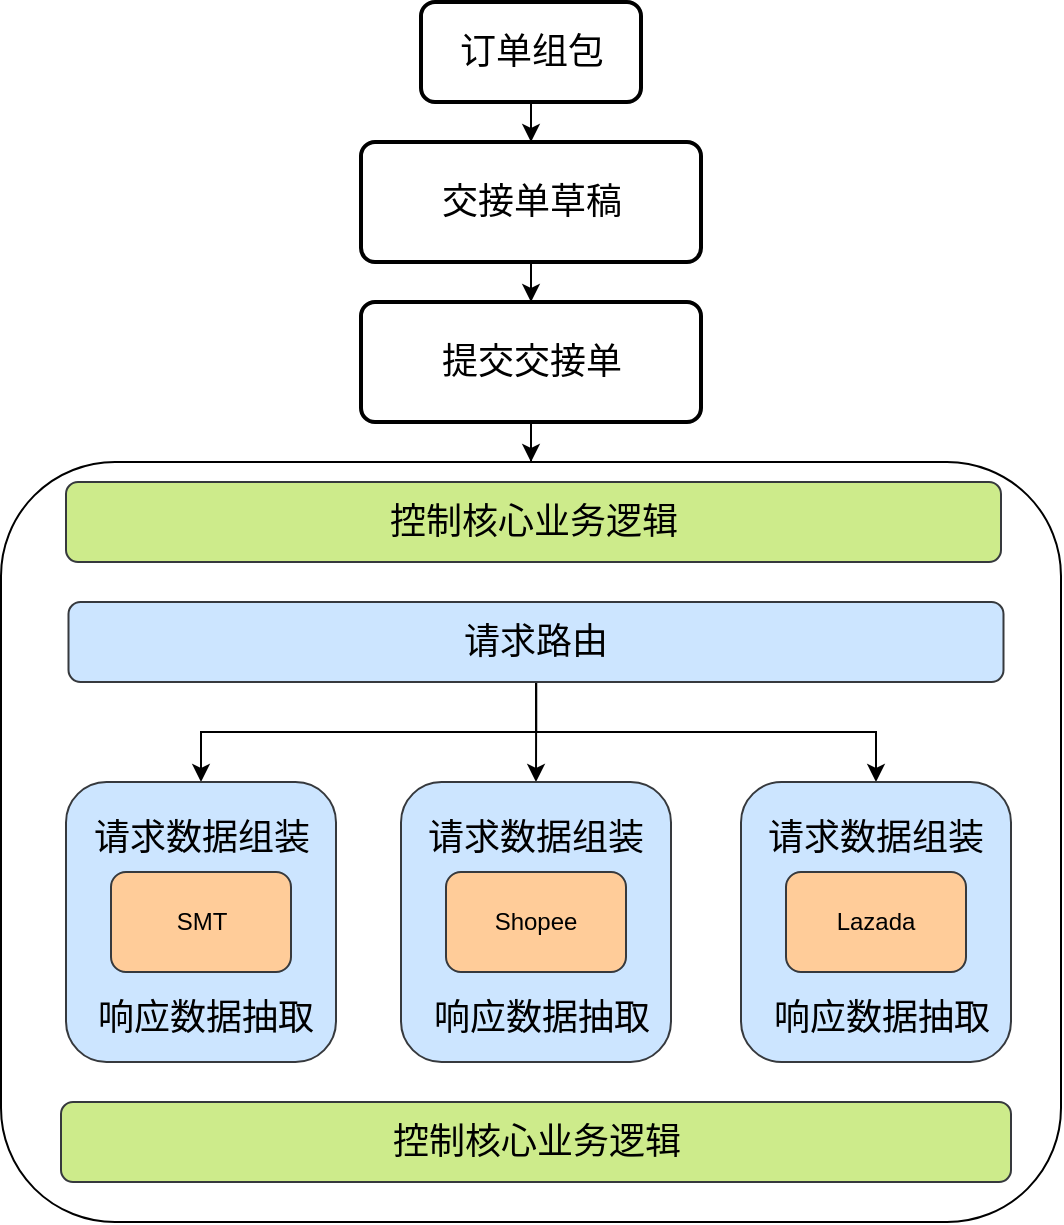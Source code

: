 <mxfile version="21.1.8" type="github">
  <diagram name="第 1 页" id="h4aul-ndlOBlijC8P2R9">
    <mxGraphModel dx="1434" dy="756" grid="1" gridSize="10" guides="1" tooltips="1" connect="1" arrows="1" fold="1" page="1" pageScale="1" pageWidth="827" pageHeight="1169" math="0" shadow="0">
      <root>
        <mxCell id="0" />
        <mxCell id="1" parent="0" />
        <mxCell id="ScTk0InKx_TZ2od-03tC-5" style="edgeStyle=orthogonalEdgeStyle;rounded=0;orthogonalLoop=1;jettySize=auto;html=1;" edge="1" parent="1" source="ScTk0InKx_TZ2od-03tC-2" target="ScTk0InKx_TZ2od-03tC-3">
          <mxGeometry relative="1" as="geometry" />
        </mxCell>
        <mxCell id="ScTk0InKx_TZ2od-03tC-2" value="&lt;font style=&quot;font-size: 18px;&quot;&gt;订单组包&lt;/font&gt;" style="rounded=1;whiteSpace=wrap;html=1;absoluteArcSize=1;arcSize=14;strokeWidth=2;" vertex="1" parent="1">
          <mxGeometry x="407.5" y="230" width="110" height="50" as="geometry" />
        </mxCell>
        <mxCell id="ScTk0InKx_TZ2od-03tC-6" style="edgeStyle=orthogonalEdgeStyle;rounded=0;orthogonalLoop=1;jettySize=auto;html=1;" edge="1" parent="1" source="ScTk0InKx_TZ2od-03tC-3" target="ScTk0InKx_TZ2od-03tC-4">
          <mxGeometry relative="1" as="geometry" />
        </mxCell>
        <mxCell id="ScTk0InKx_TZ2od-03tC-3" value="&lt;font style=&quot;font-size: 18px;&quot;&gt;交接单草稿&lt;/font&gt;" style="rounded=1;whiteSpace=wrap;html=1;absoluteArcSize=1;arcSize=14;strokeWidth=2;" vertex="1" parent="1">
          <mxGeometry x="377.5" y="300" width="170" height="60" as="geometry" />
        </mxCell>
        <mxCell id="ScTk0InKx_TZ2od-03tC-27" style="edgeStyle=orthogonalEdgeStyle;rounded=0;orthogonalLoop=1;jettySize=auto;html=1;" edge="1" parent="1" source="ScTk0InKx_TZ2od-03tC-4" target="ScTk0InKx_TZ2od-03tC-7">
          <mxGeometry relative="1" as="geometry" />
        </mxCell>
        <mxCell id="ScTk0InKx_TZ2od-03tC-4" value="&lt;font style=&quot;font-size: 18px;&quot;&gt;提交交接单&lt;/font&gt;" style="rounded=1;whiteSpace=wrap;html=1;absoluteArcSize=1;arcSize=14;strokeWidth=2;" vertex="1" parent="1">
          <mxGeometry x="377.5" y="380" width="170" height="60" as="geometry" />
        </mxCell>
        <mxCell id="ScTk0InKx_TZ2od-03tC-7" value="" style="rounded=1;whiteSpace=wrap;html=1;" vertex="1" parent="1">
          <mxGeometry x="197.5" y="460" width="530" height="380" as="geometry" />
        </mxCell>
        <mxCell id="ScTk0InKx_TZ2od-03tC-8" value="&lt;font style=&quot;font-size: 18px;&quot;&gt;控制核心业务逻辑&lt;/font&gt;" style="rounded=1;whiteSpace=wrap;html=1;fillColor=#cdeb8b;strokeColor=#36393d;" vertex="1" parent="1">
          <mxGeometry x="230" y="470" width="467.5" height="40" as="geometry" />
        </mxCell>
        <mxCell id="ScTk0InKx_TZ2od-03tC-9" style="edgeStyle=orthogonalEdgeStyle;rounded=0;orthogonalLoop=1;jettySize=auto;html=1;" edge="1" parent="1" source="ScTk0InKx_TZ2od-03tC-12" target="ScTk0InKx_TZ2od-03tC-15">
          <mxGeometry relative="1" as="geometry" />
        </mxCell>
        <mxCell id="ScTk0InKx_TZ2od-03tC-10" style="edgeStyle=orthogonalEdgeStyle;rounded=0;orthogonalLoop=1;jettySize=auto;html=1;entryX=0.5;entryY=0;entryDx=0;entryDy=0;" edge="1" parent="1" source="ScTk0InKx_TZ2od-03tC-12" target="ScTk0InKx_TZ2od-03tC-19">
          <mxGeometry relative="1" as="geometry" />
        </mxCell>
        <mxCell id="ScTk0InKx_TZ2od-03tC-11" style="edgeStyle=orthogonalEdgeStyle;rounded=0;orthogonalLoop=1;jettySize=auto;html=1;entryX=0.5;entryY=0;entryDx=0;entryDy=0;" edge="1" parent="1" source="ScTk0InKx_TZ2od-03tC-12" target="ScTk0InKx_TZ2od-03tC-23">
          <mxGeometry relative="1" as="geometry" />
        </mxCell>
        <mxCell id="ScTk0InKx_TZ2od-03tC-12" value="&lt;font style=&quot;font-size: 18px;&quot;&gt;请求路由&lt;/font&gt;" style="rounded=1;whiteSpace=wrap;html=1;fillColor=#cce5ff;strokeColor=#36393d;" vertex="1" parent="1">
          <mxGeometry x="231.25" y="530" width="467.5" height="40" as="geometry" />
        </mxCell>
        <mxCell id="ScTk0InKx_TZ2od-03tC-13" value="&lt;font style=&quot;font-size: 18px;&quot;&gt;控制核心业务逻辑&lt;/font&gt;" style="rounded=1;whiteSpace=wrap;html=1;fillColor=#cdeb8b;strokeColor=#36393d;" vertex="1" parent="1">
          <mxGeometry x="227.5" y="780" width="475" height="40" as="geometry" />
        </mxCell>
        <mxCell id="ScTk0InKx_TZ2od-03tC-15" value="" style="rounded=1;whiteSpace=wrap;html=1;fillColor=#cce5ff;strokeColor=#36393d;" vertex="1" parent="1">
          <mxGeometry x="230" y="620" width="135" height="140" as="geometry" />
        </mxCell>
        <mxCell id="ScTk0InKx_TZ2od-03tC-16" value="SMT" style="rounded=1;whiteSpace=wrap;html=1;fillColor=#ffcc99;strokeColor=#36393d;" vertex="1" parent="1">
          <mxGeometry x="252.5" y="665" width="90" height="50" as="geometry" />
        </mxCell>
        <mxCell id="ScTk0InKx_TZ2od-03tC-17" value="&lt;font style=&quot;font-size: 18px;&quot;&gt;请求数据组装&lt;/font&gt;" style="text;html=1;strokeColor=none;fillColor=none;align=center;verticalAlign=middle;whiteSpace=wrap;rounded=0;" vertex="1" parent="1">
          <mxGeometry x="242.5" y="635" width="110" height="25" as="geometry" />
        </mxCell>
        <mxCell id="ScTk0InKx_TZ2od-03tC-18" value="&lt;font style=&quot;font-size: 18px;&quot;&gt;响应数据抽取&lt;/font&gt;" style="text;html=1;strokeColor=none;fillColor=none;align=center;verticalAlign=middle;whiteSpace=wrap;rounded=0;" vertex="1" parent="1">
          <mxGeometry x="245" y="725" width="110" height="25" as="geometry" />
        </mxCell>
        <mxCell id="ScTk0InKx_TZ2od-03tC-19" value="" style="rounded=1;whiteSpace=wrap;html=1;fillColor=#cce5ff;strokeColor=#36393d;" vertex="1" parent="1">
          <mxGeometry x="397.5" y="620" width="135" height="140" as="geometry" />
        </mxCell>
        <mxCell id="ScTk0InKx_TZ2od-03tC-20" value="Shopee" style="rounded=1;whiteSpace=wrap;html=1;fillColor=#ffcc99;strokeColor=#36393d;" vertex="1" parent="1">
          <mxGeometry x="420" y="665" width="90" height="50" as="geometry" />
        </mxCell>
        <mxCell id="ScTk0InKx_TZ2od-03tC-21" value="&lt;font style=&quot;font-size: 18px;&quot;&gt;请求数据组装&lt;/font&gt;" style="text;html=1;strokeColor=none;fillColor=none;align=center;verticalAlign=middle;whiteSpace=wrap;rounded=0;" vertex="1" parent="1">
          <mxGeometry x="410" y="635" width="110" height="25" as="geometry" />
        </mxCell>
        <mxCell id="ScTk0InKx_TZ2od-03tC-22" value="&lt;font style=&quot;font-size: 18px;&quot;&gt;响应数据抽取&lt;/font&gt;" style="text;html=1;strokeColor=none;fillColor=none;align=center;verticalAlign=middle;whiteSpace=wrap;rounded=0;" vertex="1" parent="1">
          <mxGeometry x="412.5" y="725" width="110" height="25" as="geometry" />
        </mxCell>
        <mxCell id="ScTk0InKx_TZ2od-03tC-23" value="" style="rounded=1;whiteSpace=wrap;html=1;fillColor=#cce5ff;strokeColor=#36393d;" vertex="1" parent="1">
          <mxGeometry x="567.5" y="620" width="135" height="140" as="geometry" />
        </mxCell>
        <mxCell id="ScTk0InKx_TZ2od-03tC-24" value="Lazada" style="rounded=1;whiteSpace=wrap;html=1;fillColor=#ffcc99;strokeColor=#36393d;" vertex="1" parent="1">
          <mxGeometry x="590" y="665" width="90" height="50" as="geometry" />
        </mxCell>
        <mxCell id="ScTk0InKx_TZ2od-03tC-25" value="&lt;font style=&quot;font-size: 18px;&quot;&gt;请求数据组装&lt;/font&gt;" style="text;html=1;strokeColor=none;fillColor=none;align=center;verticalAlign=middle;whiteSpace=wrap;rounded=0;" vertex="1" parent="1">
          <mxGeometry x="580" y="635" width="110" height="25" as="geometry" />
        </mxCell>
        <mxCell id="ScTk0InKx_TZ2od-03tC-26" value="&lt;font style=&quot;font-size: 18px;&quot;&gt;响应数据抽取&lt;/font&gt;" style="text;html=1;strokeColor=none;fillColor=none;align=center;verticalAlign=middle;whiteSpace=wrap;rounded=0;" vertex="1" parent="1">
          <mxGeometry x="582.5" y="725" width="110" height="25" as="geometry" />
        </mxCell>
      </root>
    </mxGraphModel>
  </diagram>
</mxfile>
